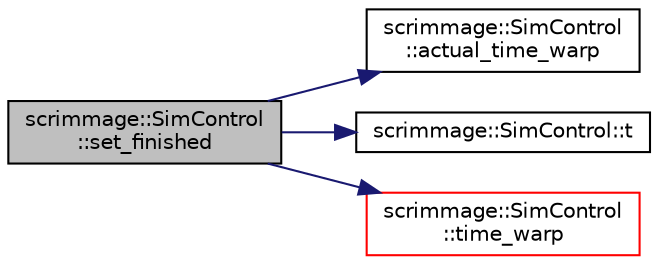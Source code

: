 digraph "scrimmage::SimControl::set_finished"
{
 // LATEX_PDF_SIZE
  edge [fontname="Helvetica",fontsize="10",labelfontname="Helvetica",labelfontsize="10"];
  node [fontname="Helvetica",fontsize="10",shape=record];
  rankdir="LR";
  Node1 [label="scrimmage::SimControl\l::set_finished",height=0.2,width=0.4,color="black", fillcolor="grey75", style="filled", fontcolor="black",tooltip=" "];
  Node1 -> Node2 [color="midnightblue",fontsize="10",style="solid",fontname="Helvetica"];
  Node2 [label="scrimmage::SimControl\l::actual_time_warp",height=0.2,width=0.4,color="black", fillcolor="white", style="filled",URL="$classscrimmage_1_1SimControl.html#af2d054de184bcd05aa384f6a473d7f49",tooltip="Get the actual time warp of the simulation."];
  Node1 -> Node3 [color="midnightblue",fontsize="10",style="solid",fontname="Helvetica"];
  Node3 [label="scrimmage::SimControl::t",height=0.2,width=0.4,color="black", fillcolor="white", style="filled",URL="$classscrimmage_1_1SimControl.html#ad7ae322051c629849af68538bf8a45f2",tooltip="Get the current simulation time."];
  Node1 -> Node4 [color="midnightblue",fontsize="10",style="solid",fontname="Helvetica"];
  Node4 [label="scrimmage::SimControl\l::time_warp",height=0.2,width=0.4,color="red", fillcolor="white", style="filled",URL="$classscrimmage_1_1SimControl.html#a30bc8fd66f50afb1f84517bc781f0545",tooltip="Get the desired time warp of the simulation."];
}
